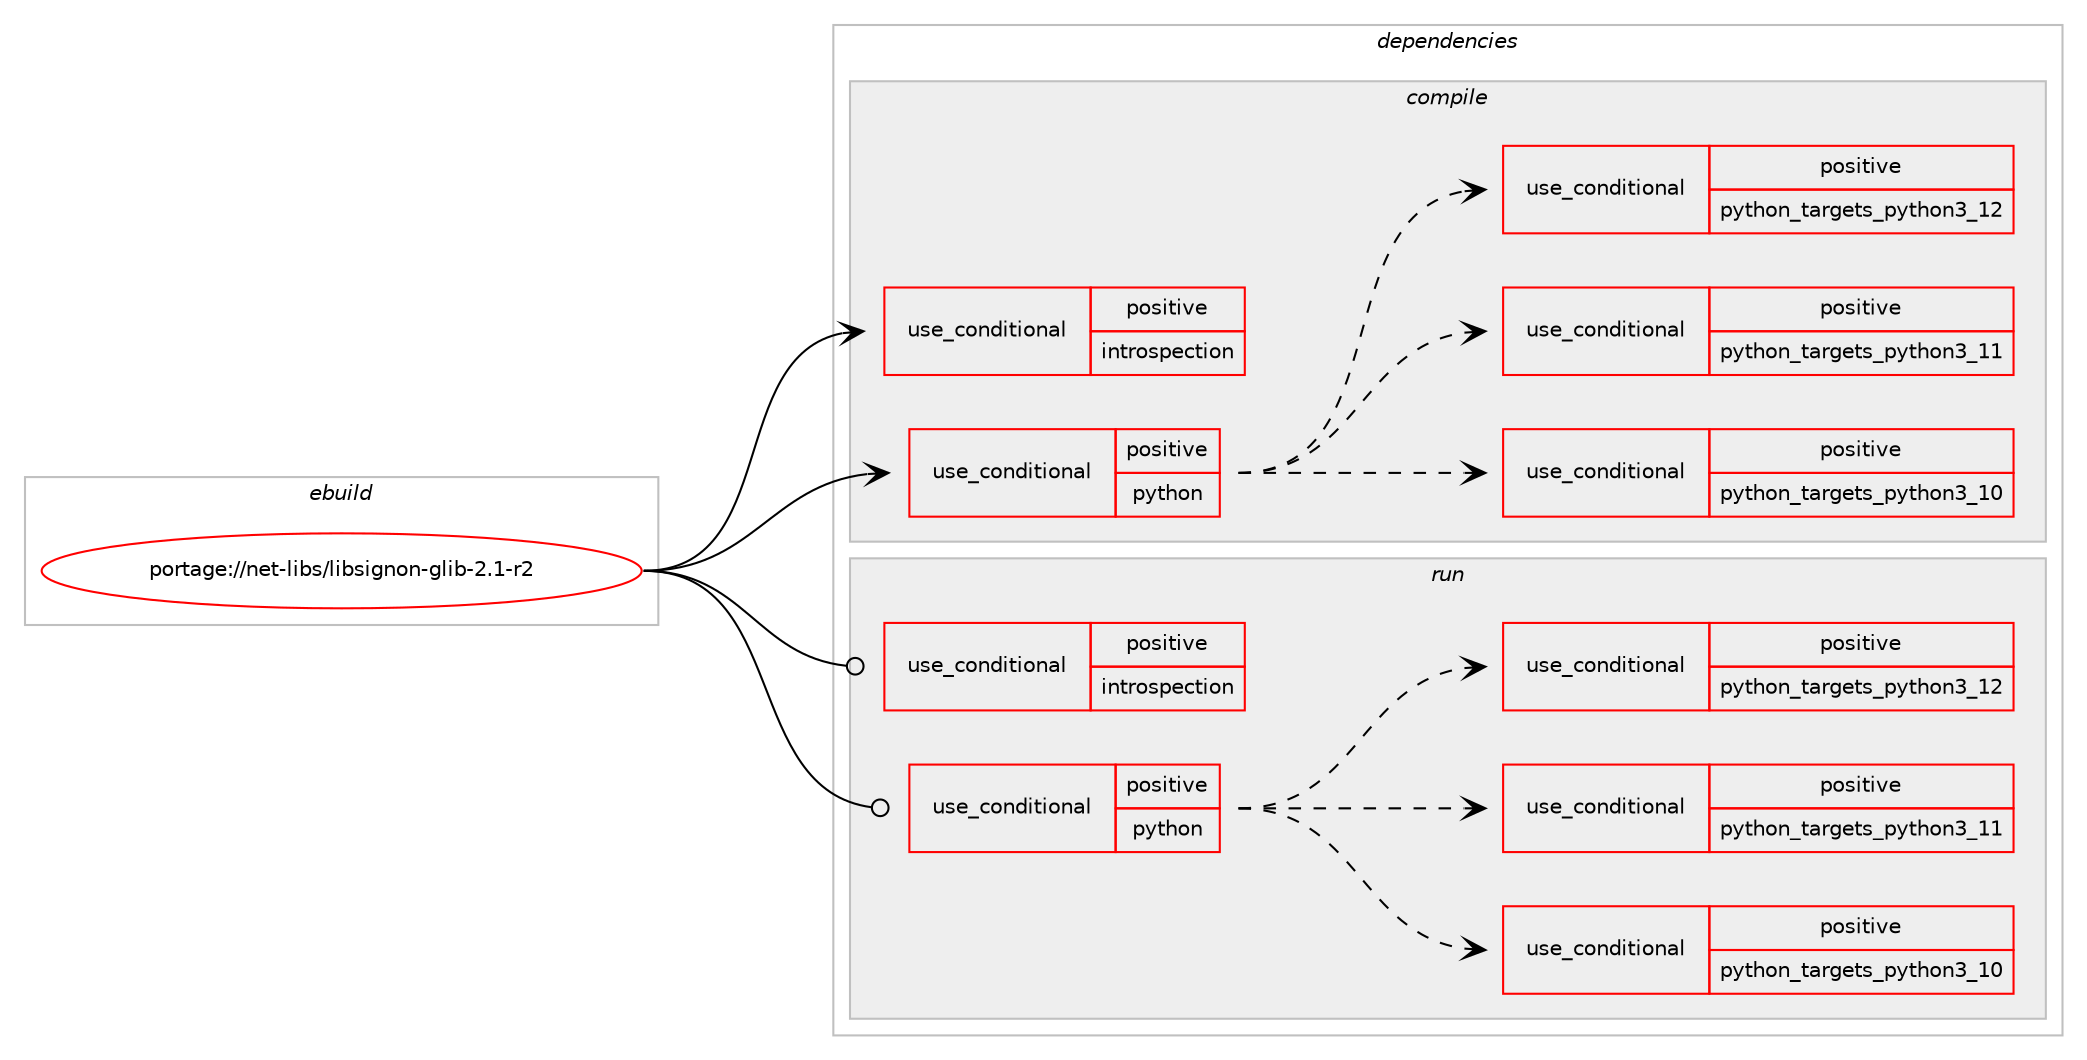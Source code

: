 digraph prolog {

# *************
# Graph options
# *************

newrank=true;
concentrate=true;
compound=true;
graph [rankdir=LR,fontname=Helvetica,fontsize=10,ranksep=1.5];#, ranksep=2.5, nodesep=0.2];
edge  [arrowhead=vee];
node  [fontname=Helvetica,fontsize=10];

# **********
# The ebuild
# **********

subgraph cluster_leftcol {
color=gray;
rank=same;
label=<<i>ebuild</i>>;
id [label="portage://net-libs/libsignon-glib-2.1-r2", color=red, width=4, href="../net-libs/libsignon-glib-2.1-r2.svg"];
}

# ****************
# The dependencies
# ****************

subgraph cluster_midcol {
color=gray;
label=<<i>dependencies</i>>;
subgraph cluster_compile {
fillcolor="#eeeeee";
style=filled;
label=<<i>compile</i>>;
subgraph cond91394 {
dependency183490 [label=<<TABLE BORDER="0" CELLBORDER="1" CELLSPACING="0" CELLPADDING="4"><TR><TD ROWSPAN="3" CELLPADDING="10">use_conditional</TD></TR><TR><TD>positive</TD></TR><TR><TD>introspection</TD></TR></TABLE>>, shape=none, color=red];
# *** BEGIN UNKNOWN DEPENDENCY TYPE (TODO) ***
# dependency183490 -> package_dependency(portage://net-libs/libsignon-glib-2.1-r2,install,no,dev-libs,gobject-introspection,none,[,,],any_same_slot,[])
# *** END UNKNOWN DEPENDENCY TYPE (TODO) ***

}
id:e -> dependency183490:w [weight=20,style="solid",arrowhead="vee"];
subgraph cond91395 {
dependency183491 [label=<<TABLE BORDER="0" CELLBORDER="1" CELLSPACING="0" CELLPADDING="4"><TR><TD ROWSPAN="3" CELLPADDING="10">use_conditional</TD></TR><TR><TD>positive</TD></TR><TR><TD>python</TD></TR></TABLE>>, shape=none, color=red];
subgraph cond91396 {
dependency183492 [label=<<TABLE BORDER="0" CELLBORDER="1" CELLSPACING="0" CELLPADDING="4"><TR><TD ROWSPAN="3" CELLPADDING="10">use_conditional</TD></TR><TR><TD>positive</TD></TR><TR><TD>python_targets_python3_10</TD></TR></TABLE>>, shape=none, color=red];
# *** BEGIN UNKNOWN DEPENDENCY TYPE (TODO) ***
# dependency183492 -> package_dependency(portage://net-libs/libsignon-glib-2.1-r2,install,no,dev-lang,python,none,[,,],[slot(3.10)],[])
# *** END UNKNOWN DEPENDENCY TYPE (TODO) ***

}
dependency183491:e -> dependency183492:w [weight=20,style="dashed",arrowhead="vee"];
subgraph cond91397 {
dependency183493 [label=<<TABLE BORDER="0" CELLBORDER="1" CELLSPACING="0" CELLPADDING="4"><TR><TD ROWSPAN="3" CELLPADDING="10">use_conditional</TD></TR><TR><TD>positive</TD></TR><TR><TD>python_targets_python3_11</TD></TR></TABLE>>, shape=none, color=red];
# *** BEGIN UNKNOWN DEPENDENCY TYPE (TODO) ***
# dependency183493 -> package_dependency(portage://net-libs/libsignon-glib-2.1-r2,install,no,dev-lang,python,none,[,,],[slot(3.11)],[])
# *** END UNKNOWN DEPENDENCY TYPE (TODO) ***

}
dependency183491:e -> dependency183493:w [weight=20,style="dashed",arrowhead="vee"];
subgraph cond91398 {
dependency183494 [label=<<TABLE BORDER="0" CELLBORDER="1" CELLSPACING="0" CELLPADDING="4"><TR><TD ROWSPAN="3" CELLPADDING="10">use_conditional</TD></TR><TR><TD>positive</TD></TR><TR><TD>python_targets_python3_12</TD></TR></TABLE>>, shape=none, color=red];
# *** BEGIN UNKNOWN DEPENDENCY TYPE (TODO) ***
# dependency183494 -> package_dependency(portage://net-libs/libsignon-glib-2.1-r2,install,no,dev-lang,python,none,[,,],[slot(3.12)],[])
# *** END UNKNOWN DEPENDENCY TYPE (TODO) ***

}
dependency183491:e -> dependency183494:w [weight=20,style="dashed",arrowhead="vee"];
# *** BEGIN UNKNOWN DEPENDENCY TYPE (TODO) ***
# dependency183491 -> package_dependency(portage://net-libs/libsignon-glib-2.1-r2,install,no,dev-python,pygobject,none,[,,],[slot(3)],[use(optenable(python_targets_python3_10),negative),use(optenable(python_targets_python3_11),negative),use(optenable(python_targets_python3_12),negative)])
# *** END UNKNOWN DEPENDENCY TYPE (TODO) ***

}
id:e -> dependency183491:w [weight=20,style="solid",arrowhead="vee"];
# *** BEGIN UNKNOWN DEPENDENCY TYPE (TODO) ***
# id -> package_dependency(portage://net-libs/libsignon-glib-2.1-r2,install,no,dev-libs,glib,none,[,,],[slot(2)],[])
# *** END UNKNOWN DEPENDENCY TYPE (TODO) ***

# *** BEGIN UNKNOWN DEPENDENCY TYPE (TODO) ***
# id -> package_dependency(portage://net-libs/libsignon-glib-2.1-r2,install,no,net-libs,signond,none,[,,],[],[])
# *** END UNKNOWN DEPENDENCY TYPE (TODO) ***

}
subgraph cluster_compileandrun {
fillcolor="#eeeeee";
style=filled;
label=<<i>compile and run</i>>;
}
subgraph cluster_run {
fillcolor="#eeeeee";
style=filled;
label=<<i>run</i>>;
subgraph cond91399 {
dependency183495 [label=<<TABLE BORDER="0" CELLBORDER="1" CELLSPACING="0" CELLPADDING="4"><TR><TD ROWSPAN="3" CELLPADDING="10">use_conditional</TD></TR><TR><TD>positive</TD></TR><TR><TD>introspection</TD></TR></TABLE>>, shape=none, color=red];
# *** BEGIN UNKNOWN DEPENDENCY TYPE (TODO) ***
# dependency183495 -> package_dependency(portage://net-libs/libsignon-glib-2.1-r2,run,no,dev-libs,gobject-introspection,none,[,,],any_same_slot,[])
# *** END UNKNOWN DEPENDENCY TYPE (TODO) ***

}
id:e -> dependency183495:w [weight=20,style="solid",arrowhead="odot"];
subgraph cond91400 {
dependency183496 [label=<<TABLE BORDER="0" CELLBORDER="1" CELLSPACING="0" CELLPADDING="4"><TR><TD ROWSPAN="3" CELLPADDING="10">use_conditional</TD></TR><TR><TD>positive</TD></TR><TR><TD>python</TD></TR></TABLE>>, shape=none, color=red];
subgraph cond91401 {
dependency183497 [label=<<TABLE BORDER="0" CELLBORDER="1" CELLSPACING="0" CELLPADDING="4"><TR><TD ROWSPAN="3" CELLPADDING="10">use_conditional</TD></TR><TR><TD>positive</TD></TR><TR><TD>python_targets_python3_10</TD></TR></TABLE>>, shape=none, color=red];
# *** BEGIN UNKNOWN DEPENDENCY TYPE (TODO) ***
# dependency183497 -> package_dependency(portage://net-libs/libsignon-glib-2.1-r2,run,no,dev-lang,python,none,[,,],[slot(3.10)],[])
# *** END UNKNOWN DEPENDENCY TYPE (TODO) ***

}
dependency183496:e -> dependency183497:w [weight=20,style="dashed",arrowhead="vee"];
subgraph cond91402 {
dependency183498 [label=<<TABLE BORDER="0" CELLBORDER="1" CELLSPACING="0" CELLPADDING="4"><TR><TD ROWSPAN="3" CELLPADDING="10">use_conditional</TD></TR><TR><TD>positive</TD></TR><TR><TD>python_targets_python3_11</TD></TR></TABLE>>, shape=none, color=red];
# *** BEGIN UNKNOWN DEPENDENCY TYPE (TODO) ***
# dependency183498 -> package_dependency(portage://net-libs/libsignon-glib-2.1-r2,run,no,dev-lang,python,none,[,,],[slot(3.11)],[])
# *** END UNKNOWN DEPENDENCY TYPE (TODO) ***

}
dependency183496:e -> dependency183498:w [weight=20,style="dashed",arrowhead="vee"];
subgraph cond91403 {
dependency183499 [label=<<TABLE BORDER="0" CELLBORDER="1" CELLSPACING="0" CELLPADDING="4"><TR><TD ROWSPAN="3" CELLPADDING="10">use_conditional</TD></TR><TR><TD>positive</TD></TR><TR><TD>python_targets_python3_12</TD></TR></TABLE>>, shape=none, color=red];
# *** BEGIN UNKNOWN DEPENDENCY TYPE (TODO) ***
# dependency183499 -> package_dependency(portage://net-libs/libsignon-glib-2.1-r2,run,no,dev-lang,python,none,[,,],[slot(3.12)],[])
# *** END UNKNOWN DEPENDENCY TYPE (TODO) ***

}
dependency183496:e -> dependency183499:w [weight=20,style="dashed",arrowhead="vee"];
# *** BEGIN UNKNOWN DEPENDENCY TYPE (TODO) ***
# dependency183496 -> package_dependency(portage://net-libs/libsignon-glib-2.1-r2,run,no,dev-python,pygobject,none,[,,],[slot(3)],[use(optenable(python_targets_python3_10),negative),use(optenable(python_targets_python3_11),negative),use(optenable(python_targets_python3_12),negative)])
# *** END UNKNOWN DEPENDENCY TYPE (TODO) ***

}
id:e -> dependency183496:w [weight=20,style="solid",arrowhead="odot"];
# *** BEGIN UNKNOWN DEPENDENCY TYPE (TODO) ***
# id -> package_dependency(portage://net-libs/libsignon-glib-2.1-r2,run,no,dev-libs,glib,none,[,,],[slot(2)],[])
# *** END UNKNOWN DEPENDENCY TYPE (TODO) ***

# *** BEGIN UNKNOWN DEPENDENCY TYPE (TODO) ***
# id -> package_dependency(portage://net-libs/libsignon-glib-2.1-r2,run,no,net-libs,signond,none,[,,],[],[])
# *** END UNKNOWN DEPENDENCY TYPE (TODO) ***

}
}

# **************
# The candidates
# **************

subgraph cluster_choices {
rank=same;
color=gray;
label=<<i>candidates</i>>;

}

}
